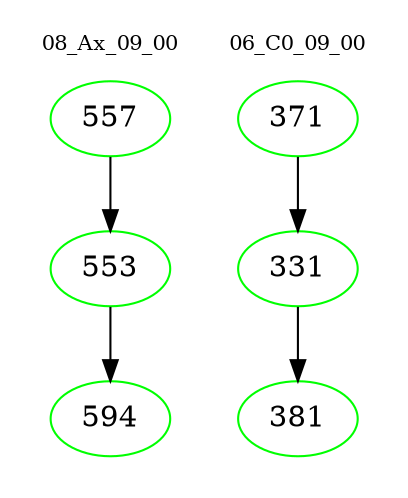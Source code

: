 digraph{
subgraph cluster_0 {
color = white
label = "08_Ax_09_00";
fontsize=10;
T0_557 [label="557", color="green"]
T0_557 -> T0_553 [color="black"]
T0_553 [label="553", color="green"]
T0_553 -> T0_594 [color="black"]
T0_594 [label="594", color="green"]
}
subgraph cluster_1 {
color = white
label = "06_C0_09_00";
fontsize=10;
T1_371 [label="371", color="green"]
T1_371 -> T1_331 [color="black"]
T1_331 [label="331", color="green"]
T1_331 -> T1_381 [color="black"]
T1_381 [label="381", color="green"]
}
}

